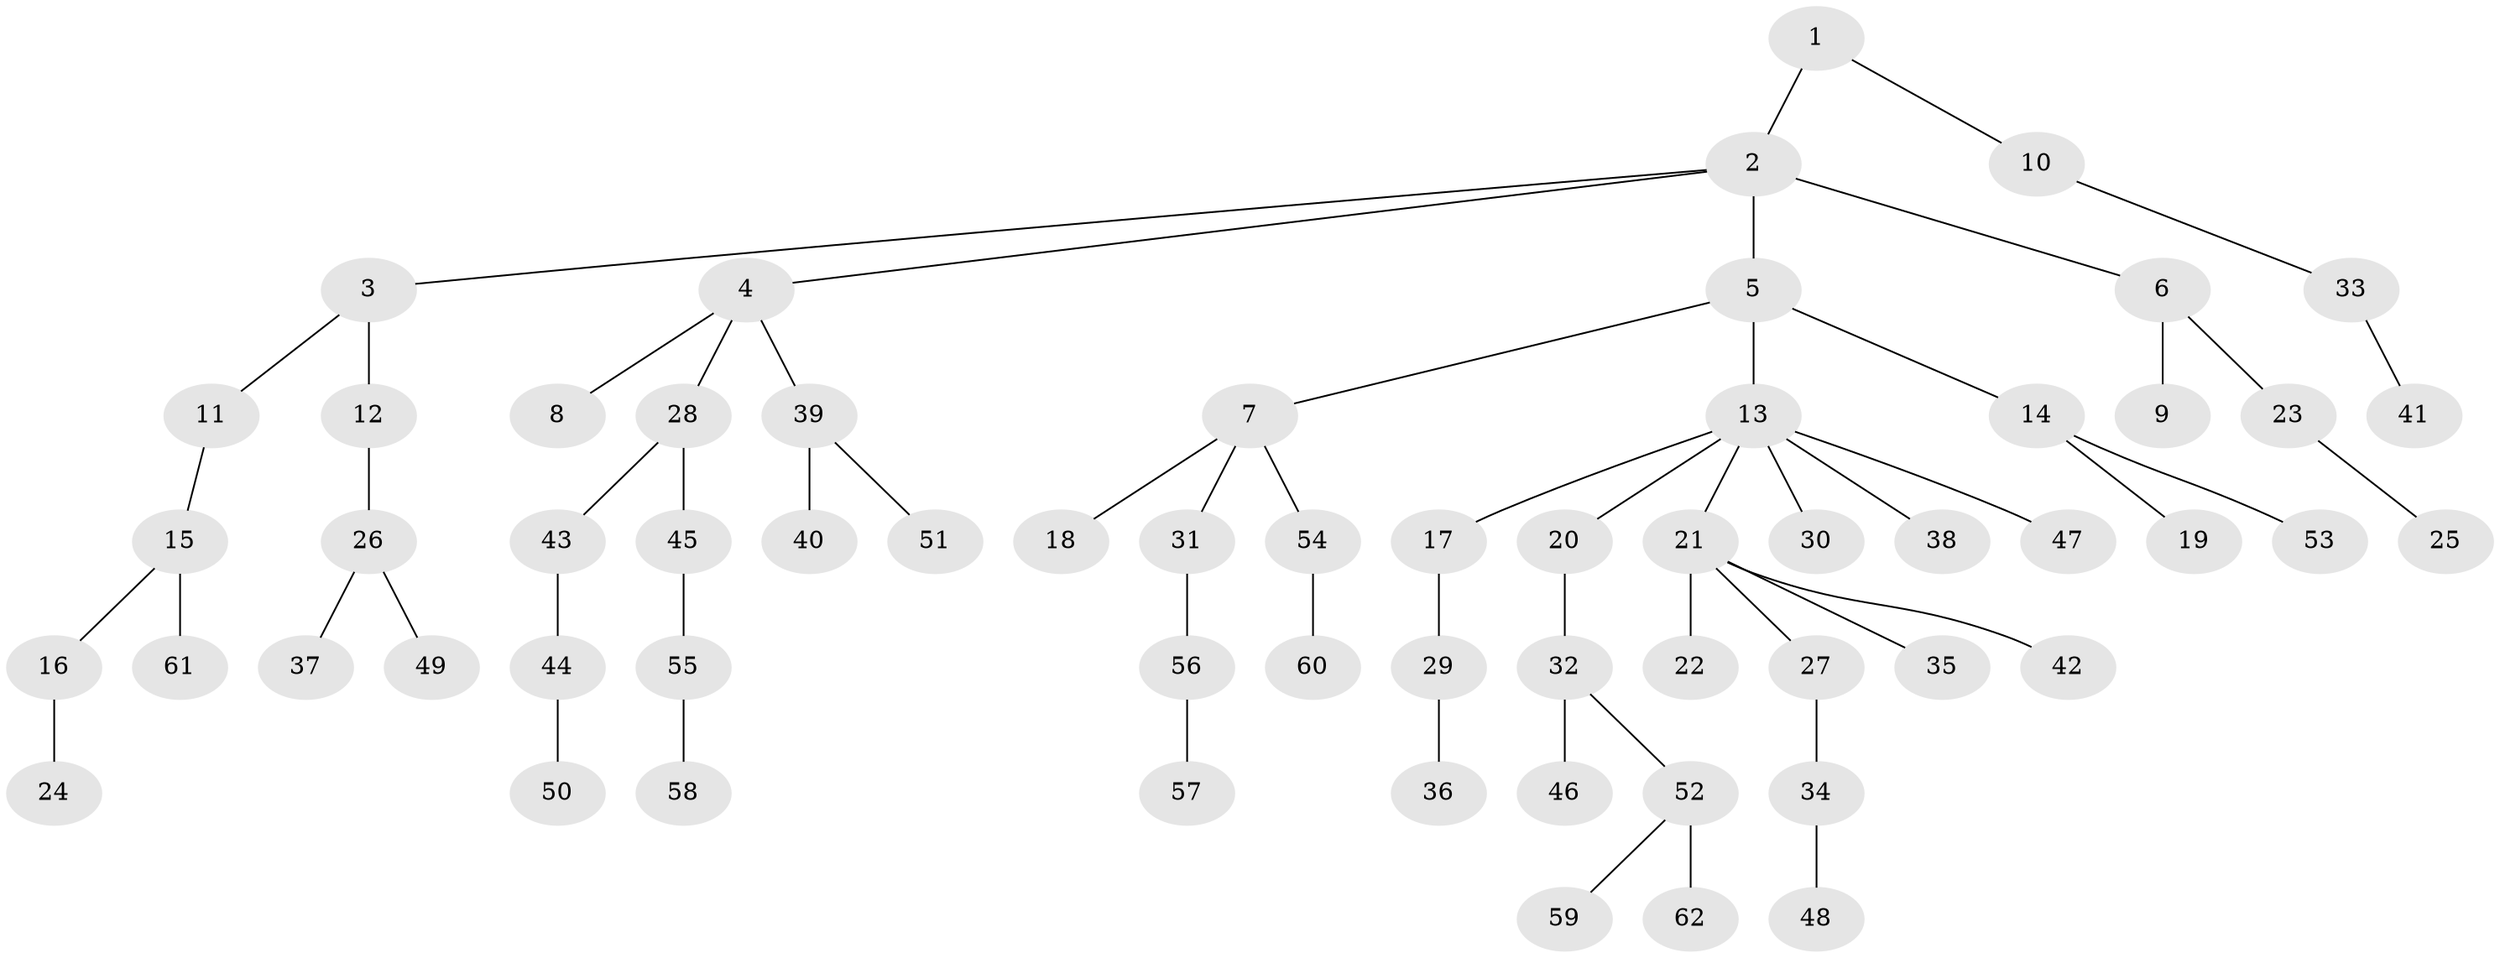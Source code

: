 // coarse degree distribution, {5: 0.04878048780487805, 3: 0.0975609756097561, 9: 0.024390243902439025, 2: 0.2926829268292683, 1: 0.5121951219512195, 4: 0.024390243902439025}
// Generated by graph-tools (version 1.1) at 2025/42/03/06/25 10:42:02]
// undirected, 62 vertices, 61 edges
graph export_dot {
graph [start="1"]
  node [color=gray90,style=filled];
  1;
  2;
  3;
  4;
  5;
  6;
  7;
  8;
  9;
  10;
  11;
  12;
  13;
  14;
  15;
  16;
  17;
  18;
  19;
  20;
  21;
  22;
  23;
  24;
  25;
  26;
  27;
  28;
  29;
  30;
  31;
  32;
  33;
  34;
  35;
  36;
  37;
  38;
  39;
  40;
  41;
  42;
  43;
  44;
  45;
  46;
  47;
  48;
  49;
  50;
  51;
  52;
  53;
  54;
  55;
  56;
  57;
  58;
  59;
  60;
  61;
  62;
  1 -- 2;
  1 -- 10;
  2 -- 3;
  2 -- 4;
  2 -- 5;
  2 -- 6;
  3 -- 11;
  3 -- 12;
  4 -- 8;
  4 -- 28;
  4 -- 39;
  5 -- 7;
  5 -- 13;
  5 -- 14;
  6 -- 9;
  6 -- 23;
  7 -- 18;
  7 -- 31;
  7 -- 54;
  10 -- 33;
  11 -- 15;
  12 -- 26;
  13 -- 17;
  13 -- 20;
  13 -- 21;
  13 -- 30;
  13 -- 38;
  13 -- 47;
  14 -- 19;
  14 -- 53;
  15 -- 16;
  15 -- 61;
  16 -- 24;
  17 -- 29;
  20 -- 32;
  21 -- 22;
  21 -- 27;
  21 -- 35;
  21 -- 42;
  23 -- 25;
  26 -- 37;
  26 -- 49;
  27 -- 34;
  28 -- 43;
  28 -- 45;
  29 -- 36;
  31 -- 56;
  32 -- 46;
  32 -- 52;
  33 -- 41;
  34 -- 48;
  39 -- 40;
  39 -- 51;
  43 -- 44;
  44 -- 50;
  45 -- 55;
  52 -- 59;
  52 -- 62;
  54 -- 60;
  55 -- 58;
  56 -- 57;
}

